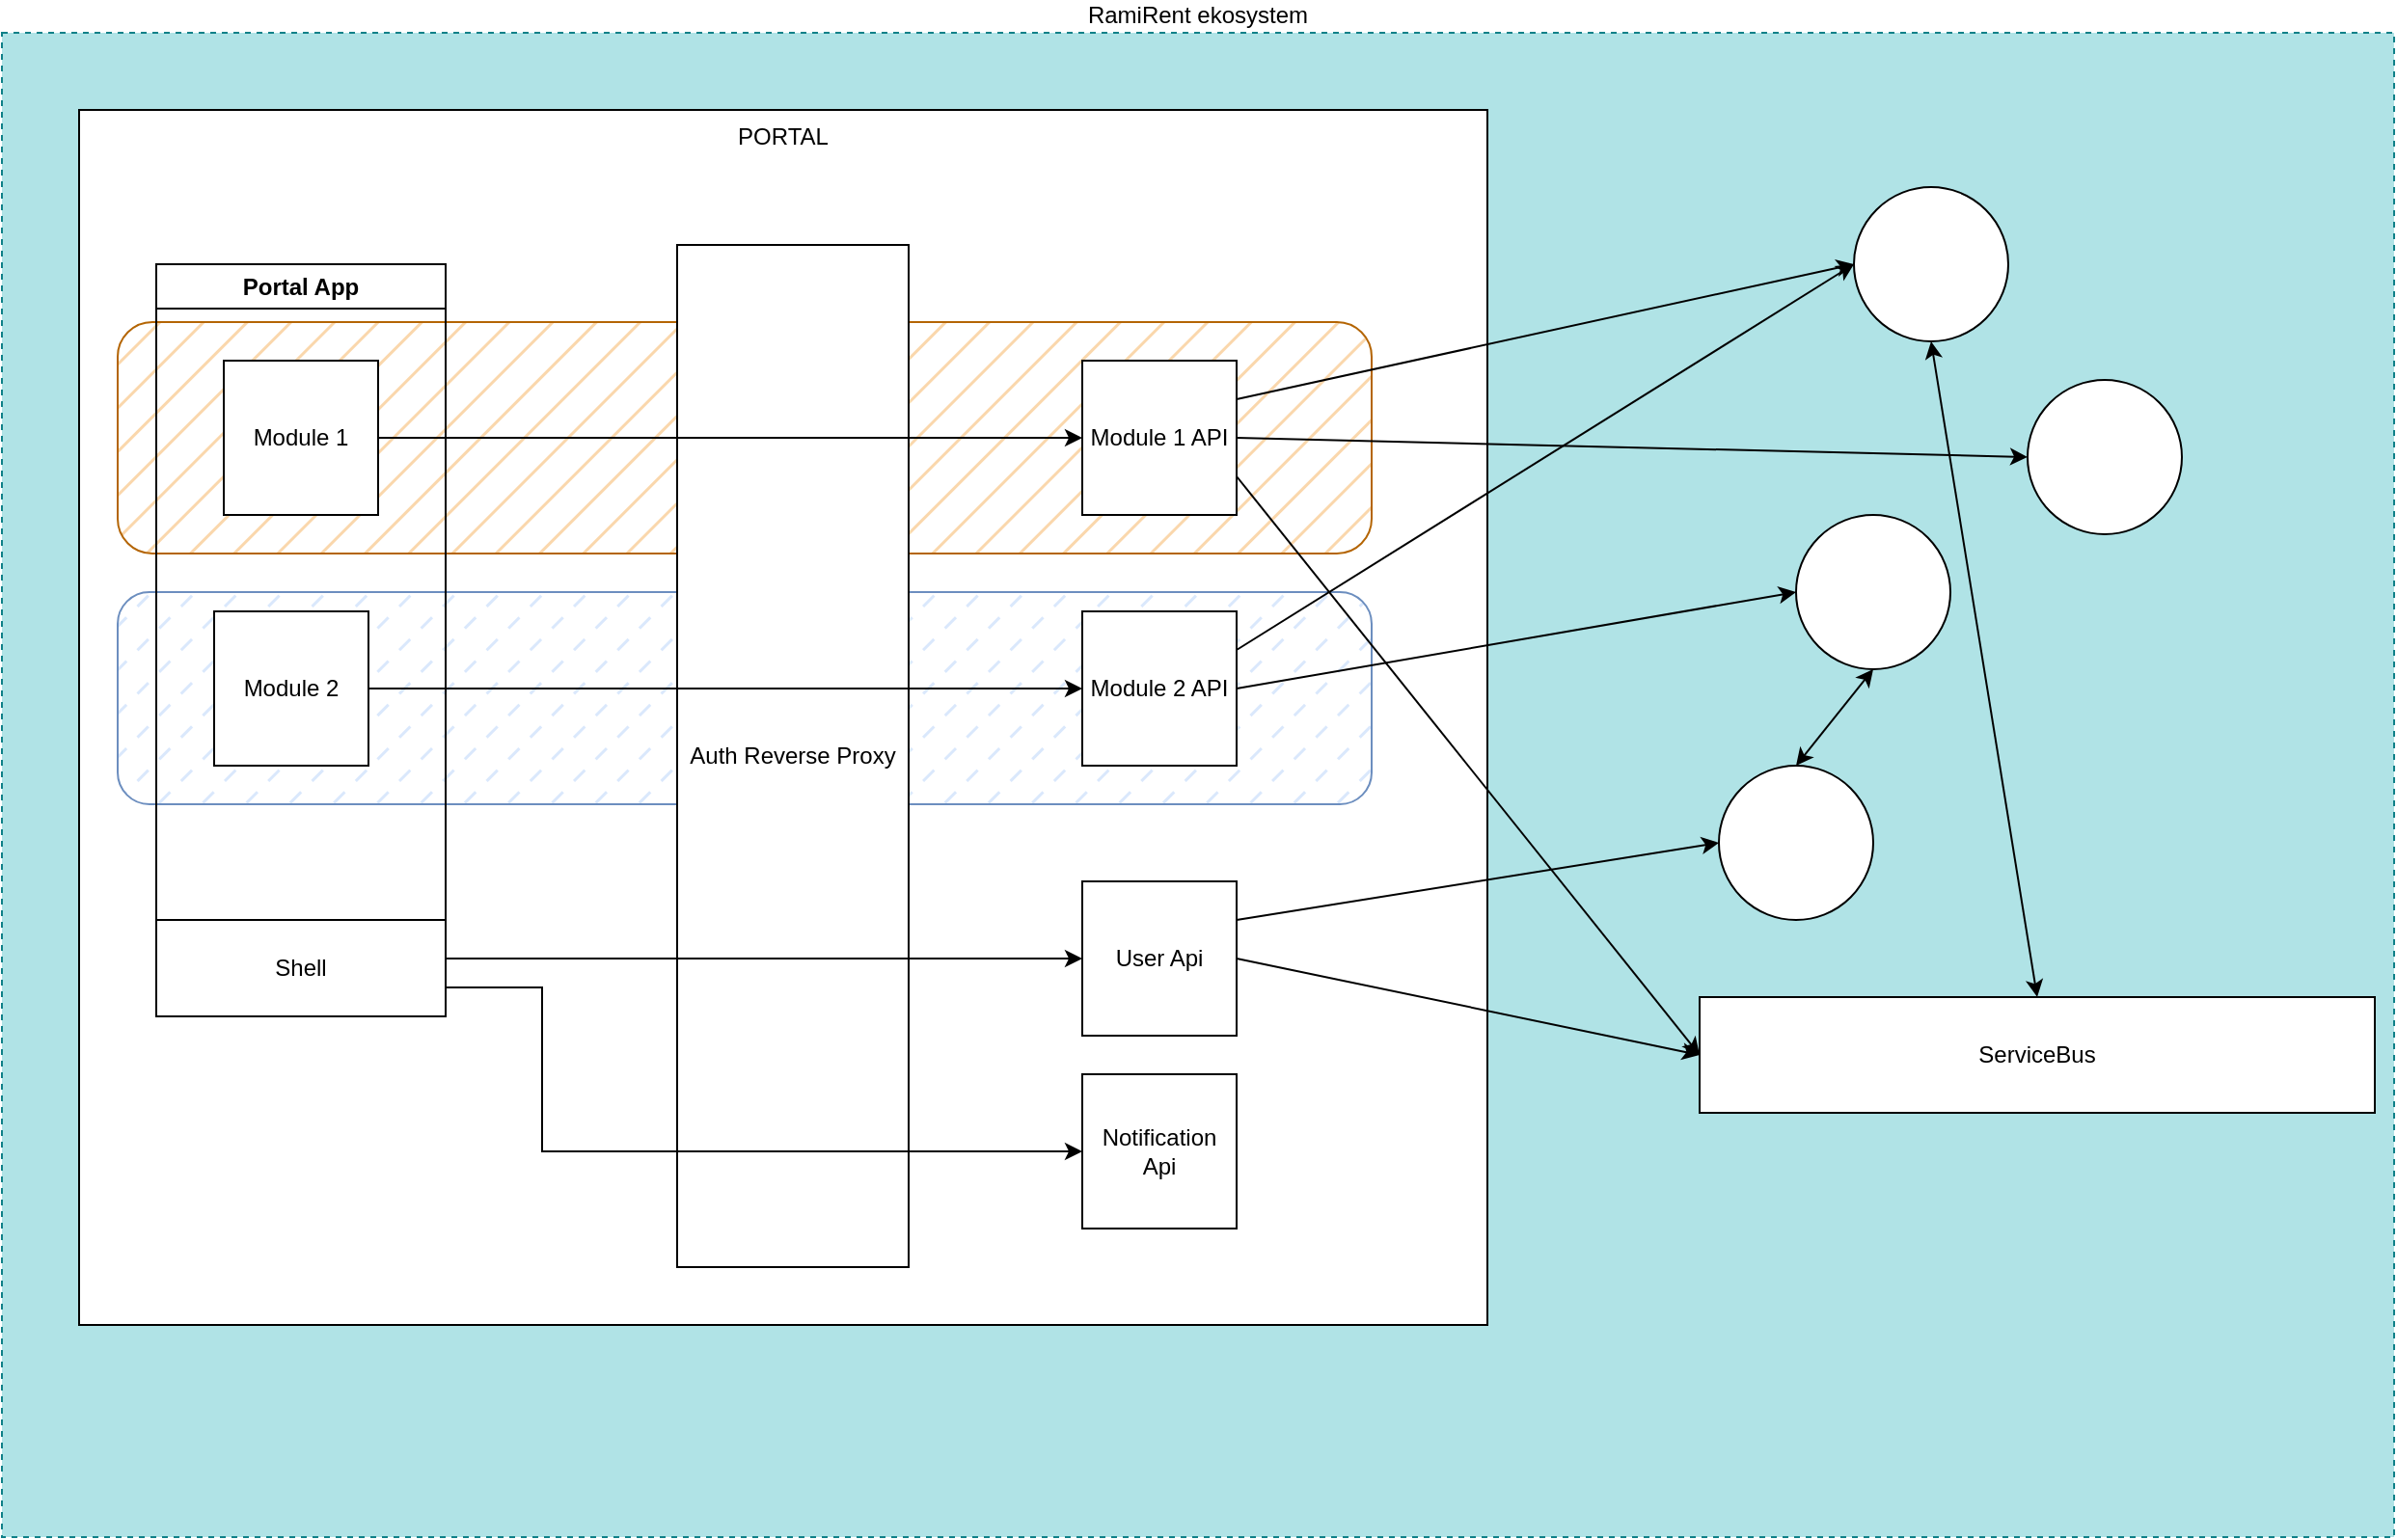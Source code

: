 <mxfile version="20.6.2" type="device"><diagram id="dNN5-fOO05yaUOpL8dmb" name="Sida-1"><mxGraphModel dx="2062" dy="1122" grid="1" gridSize="10" guides="1" tooltips="1" connect="1" arrows="1" fold="1" page="1" pageScale="1" pageWidth="827" pageHeight="1169" math="0" shadow="0"><root><mxCell id="0"/><mxCell id="1" parent="0"/><mxCell id="09w_2Ir6Cbg_F8RE25Rr-31" value="RamiRent ekosystem" style="rounded=0;whiteSpace=wrap;html=1;fillStyle=auto;dashed=1;labelPosition=center;verticalLabelPosition=top;align=center;verticalAlign=bottom;fillColor=#b0e3e6;strokeColor=#0e8088;" vertex="1" parent="1"><mxGeometry x="20" y="40" width="1240" height="780" as="geometry"/></mxCell><mxCell id="09w_2Ir6Cbg_F8RE25Rr-30" value="PORTAL" style="rounded=0;whiteSpace=wrap;html=1;fillStyle=auto;verticalAlign=top;" vertex="1" parent="1"><mxGeometry x="60" y="80" width="730" height="630" as="geometry"/></mxCell><mxCell id="09w_2Ir6Cbg_F8RE25Rr-15" value="" style="rounded=1;whiteSpace=wrap;html=1;fillColor=#fad7ac;fillStyle=hatch;strokeColor=#b46504;gradientColor=none;" vertex="1" parent="1"><mxGeometry x="80" y="190" width="650" height="120" as="geometry"/></mxCell><mxCell id="09w_2Ir6Cbg_F8RE25Rr-14" value="" style="rounded=1;whiteSpace=wrap;html=1;fillColor=#dae8fc;strokeColor=#6c8ebf;fillStyle=dashed;" vertex="1" parent="1"><mxGeometry x="80" y="330" width="650" height="110" as="geometry"/></mxCell><mxCell id="09w_2Ir6Cbg_F8RE25Rr-1" value="Portal App" style="swimlane;whiteSpace=wrap;html=1;" vertex="1" parent="1"><mxGeometry x="100" y="160" width="150" height="390" as="geometry"/></mxCell><mxCell id="09w_2Ir6Cbg_F8RE25Rr-3" value="Module 2" style="whiteSpace=wrap;html=1;aspect=fixed;" vertex="1" parent="09w_2Ir6Cbg_F8RE25Rr-1"><mxGeometry x="30" y="180" width="80" height="80" as="geometry"/></mxCell><mxCell id="09w_2Ir6Cbg_F8RE25Rr-16" value="Module 1" style="whiteSpace=wrap;html=1;aspect=fixed;" vertex="1" parent="09w_2Ir6Cbg_F8RE25Rr-1"><mxGeometry x="35" y="50" width="80" height="80" as="geometry"/></mxCell><mxCell id="09w_2Ir6Cbg_F8RE25Rr-22" value="Shell" style="rounded=0;whiteSpace=wrap;html=1;fillStyle=hatch;gradientColor=none;" vertex="1" parent="09w_2Ir6Cbg_F8RE25Rr-1"><mxGeometry y="340" width="150" height="50" as="geometry"/></mxCell><mxCell id="09w_2Ir6Cbg_F8RE25Rr-5" value="Module 1 API" style="whiteSpace=wrap;html=1;aspect=fixed;" vertex="1" parent="1"><mxGeometry x="580" y="210" width="80" height="80" as="geometry"/></mxCell><mxCell id="09w_2Ir6Cbg_F8RE25Rr-6" value="Module 2 API" style="whiteSpace=wrap;html=1;aspect=fixed;" vertex="1" parent="1"><mxGeometry x="580" y="340" width="80" height="80" as="geometry"/></mxCell><mxCell id="09w_2Ir6Cbg_F8RE25Rr-12" value="" style="endArrow=none;dashed=1;html=1;rounded=0;exitX=0;exitY=0.75;exitDx=0;exitDy=0;entryX=1;entryY=0.75;entryDx=0;entryDy=0;" edge="1" parent="1" source="09w_2Ir6Cbg_F8RE25Rr-4" target="09w_2Ir6Cbg_F8RE25Rr-4"><mxGeometry width="50" height="50" relative="1" as="geometry"><mxPoint x="390" y="340" as="sourcePoint"/><mxPoint x="510" y="340" as="targetPoint"/></mxGeometry></mxCell><mxCell id="09w_2Ir6Cbg_F8RE25Rr-4" value="Auth Reverse Proxy" style="rounded=0;whiteSpace=wrap;html=1;" vertex="1" parent="1"><mxGeometry x="370" y="150" width="120" height="530" as="geometry"/></mxCell><mxCell id="09w_2Ir6Cbg_F8RE25Rr-20" value="User Api" style="whiteSpace=wrap;html=1;aspect=fixed;" vertex="1" parent="1"><mxGeometry x="580" y="480" width="80" height="80" as="geometry"/></mxCell><mxCell id="09w_2Ir6Cbg_F8RE25Rr-21" value="Notification Api" style="whiteSpace=wrap;html=1;aspect=fixed;" vertex="1" parent="1"><mxGeometry x="580" y="580" width="80" height="80" as="geometry"/></mxCell><mxCell id="09w_2Ir6Cbg_F8RE25Rr-23" value="" style="endArrow=classic;html=1;rounded=0;entryX=0;entryY=0.5;entryDx=0;entryDy=0;" edge="1" parent="1" target="09w_2Ir6Cbg_F8RE25Rr-21"><mxGeometry width="50" height="50" relative="1" as="geometry"><mxPoint x="250" y="535" as="sourcePoint"/><mxPoint x="330" y="500" as="targetPoint"/><Array as="points"><mxPoint x="300" y="535"/><mxPoint x="300" y="620"/></Array></mxGeometry></mxCell><mxCell id="09w_2Ir6Cbg_F8RE25Rr-24" value="" style="endArrow=classic;html=1;rounded=0;exitX=1;exitY=0.5;exitDx=0;exitDy=0;" edge="1" parent="1" source="09w_2Ir6Cbg_F8RE25Rr-16" target="09w_2Ir6Cbg_F8RE25Rr-5"><mxGeometry width="50" height="50" relative="1" as="geometry"><mxPoint x="320" y="270" as="sourcePoint"/><mxPoint x="370" y="220" as="targetPoint"/></mxGeometry></mxCell><mxCell id="09w_2Ir6Cbg_F8RE25Rr-25" value="" style="endArrow=classic;html=1;rounded=0;exitX=1;exitY=0.5;exitDx=0;exitDy=0;entryX=0;entryY=0.5;entryDx=0;entryDy=0;" edge="1" parent="1" source="09w_2Ir6Cbg_F8RE25Rr-3" target="09w_2Ir6Cbg_F8RE25Rr-6"><mxGeometry width="50" height="50" relative="1" as="geometry"><mxPoint x="300" y="410" as="sourcePoint"/><mxPoint x="350" y="360" as="targetPoint"/></mxGeometry></mxCell><mxCell id="09w_2Ir6Cbg_F8RE25Rr-26" value="" style="endArrow=classic;html=1;rounded=0;exitX=1;exitY=0.5;exitDx=0;exitDy=0;entryX=0;entryY=0.5;entryDx=0;entryDy=0;" edge="1" parent="1" target="09w_2Ir6Cbg_F8RE25Rr-20"><mxGeometry width="50" height="50" relative="1" as="geometry"><mxPoint x="250" y="520" as="sourcePoint"/><mxPoint x="620" y="520" as="targetPoint"/></mxGeometry></mxCell><mxCell id="09w_2Ir6Cbg_F8RE25Rr-27" value="" style="ellipse;whiteSpace=wrap;html=1;aspect=fixed;fillStyle=auto;" vertex="1" parent="1"><mxGeometry x="980" y="120" width="80" height="80" as="geometry"/></mxCell><mxCell id="09w_2Ir6Cbg_F8RE25Rr-28" value="" style="ellipse;whiteSpace=wrap;html=1;aspect=fixed;fillStyle=auto;" vertex="1" parent="1"><mxGeometry x="1070" y="220" width="80" height="80" as="geometry"/></mxCell><mxCell id="09w_2Ir6Cbg_F8RE25Rr-32" value="ServiceBus" style="rounded=0;whiteSpace=wrap;html=1;fillStyle=auto;gradientColor=none;" vertex="1" parent="1"><mxGeometry x="900" y="540" width="350" height="60" as="geometry"/></mxCell><mxCell id="09w_2Ir6Cbg_F8RE25Rr-33" value="" style="endArrow=classic;html=1;rounded=0;exitX=1;exitY=0.75;exitDx=0;exitDy=0;entryX=0;entryY=0.5;entryDx=0;entryDy=0;" edge="1" parent="1" source="09w_2Ir6Cbg_F8RE25Rr-5" target="09w_2Ir6Cbg_F8RE25Rr-32"><mxGeometry width="50" height="50" relative="1" as="geometry"><mxPoint x="850" y="250" as="sourcePoint"/><mxPoint x="900" y="200" as="targetPoint"/></mxGeometry></mxCell><mxCell id="09w_2Ir6Cbg_F8RE25Rr-34" value="" style="endArrow=classic;html=1;rounded=0;entryX=0;entryY=0.5;entryDx=0;entryDy=0;exitX=1;exitY=0.5;exitDx=0;exitDy=0;" edge="1" parent="1" source="09w_2Ir6Cbg_F8RE25Rr-5" target="09w_2Ir6Cbg_F8RE25Rr-28"><mxGeometry width="50" height="50" relative="1" as="geometry"><mxPoint x="670" y="260" as="sourcePoint"/><mxPoint x="990" y="170" as="targetPoint"/></mxGeometry></mxCell><mxCell id="09w_2Ir6Cbg_F8RE25Rr-35" value="" style="endArrow=classic;html=1;rounded=0;exitX=1;exitY=0.25;exitDx=0;exitDy=0;entryX=0;entryY=0.5;entryDx=0;entryDy=0;" edge="1" parent="1" source="09w_2Ir6Cbg_F8RE25Rr-5" target="09w_2Ir6Cbg_F8RE25Rr-27"><mxGeometry width="50" height="50" relative="1" as="geometry"><mxPoint x="670" y="260" as="sourcePoint"/><mxPoint x="870" y="580" as="targetPoint"/></mxGeometry></mxCell><mxCell id="09w_2Ir6Cbg_F8RE25Rr-36" value="" style="endArrow=classic;html=1;rounded=0;exitX=1;exitY=0.25;exitDx=0;exitDy=0;entryX=0;entryY=0.5;entryDx=0;entryDy=0;" edge="1" parent="1" source="09w_2Ir6Cbg_F8RE25Rr-6" target="09w_2Ir6Cbg_F8RE25Rr-27"><mxGeometry width="50" height="50" relative="1" as="geometry"><mxPoint x="660" y="380" as="sourcePoint"/><mxPoint x="980" y="310" as="targetPoint"/></mxGeometry></mxCell><mxCell id="09w_2Ir6Cbg_F8RE25Rr-37" value="" style="endArrow=classic;html=1;rounded=0;exitX=1;exitY=0.5;exitDx=0;exitDy=0;entryX=0;entryY=0.5;entryDx=0;entryDy=0;" edge="1" parent="1" source="09w_2Ir6Cbg_F8RE25Rr-6" target="09w_2Ir6Cbg_F8RE25Rr-29"><mxGeometry width="50" height="50" relative="1" as="geometry"><mxPoint x="670" y="370" as="sourcePoint"/><mxPoint x="990" y="170" as="targetPoint"/></mxGeometry></mxCell><mxCell id="09w_2Ir6Cbg_F8RE25Rr-40" value="" style="endArrow=classic;html=1;rounded=0;exitX=1;exitY=0.5;exitDx=0;exitDy=0;entryX=0;entryY=0.5;entryDx=0;entryDy=0;" edge="1" parent="1" source="09w_2Ir6Cbg_F8RE25Rr-20" target="09w_2Ir6Cbg_F8RE25Rr-32"><mxGeometry width="50" height="50" relative="1" as="geometry"><mxPoint x="870" y="500" as="sourcePoint"/><mxPoint x="920" y="450" as="targetPoint"/></mxGeometry></mxCell><mxCell id="09w_2Ir6Cbg_F8RE25Rr-41" value="" style="ellipse;whiteSpace=wrap;html=1;aspect=fixed;fillStyle=auto;" vertex="1" parent="1"><mxGeometry x="910" y="420" width="80" height="80" as="geometry"/></mxCell><mxCell id="09w_2Ir6Cbg_F8RE25Rr-42" value="" style="endArrow=classic;html=1;rounded=0;exitX=1;exitY=0.25;exitDx=0;exitDy=0;entryX=0;entryY=0.5;entryDx=0;entryDy=0;" edge="1" parent="1" source="09w_2Ir6Cbg_F8RE25Rr-20" target="09w_2Ir6Cbg_F8RE25Rr-41"><mxGeometry width="50" height="50" relative="1" as="geometry"><mxPoint x="670" y="530" as="sourcePoint"/><mxPoint x="870" y="580" as="targetPoint"/></mxGeometry></mxCell><mxCell id="09w_2Ir6Cbg_F8RE25Rr-43" value="" style="endArrow=classic;startArrow=classic;html=1;rounded=0;exitX=0.5;exitY=0;exitDx=0;exitDy=0;entryX=0.5;entryY=1;entryDx=0;entryDy=0;" edge="1" parent="1" source="09w_2Ir6Cbg_F8RE25Rr-41" target="09w_2Ir6Cbg_F8RE25Rr-29"><mxGeometry width="50" height="50" relative="1" as="geometry"><mxPoint x="1060" y="410" as="sourcePoint"/><mxPoint x="1110" y="360" as="targetPoint"/></mxGeometry></mxCell><mxCell id="09w_2Ir6Cbg_F8RE25Rr-44" value="" style="endArrow=classic;startArrow=classic;html=1;rounded=0;exitX=0.5;exitY=0;exitDx=0;exitDy=0;entryX=0.5;entryY=1;entryDx=0;entryDy=0;" edge="1" parent="1" source="09w_2Ir6Cbg_F8RE25Rr-32" target="09w_2Ir6Cbg_F8RE25Rr-27"><mxGeometry width="50" height="50" relative="1" as="geometry"><mxPoint x="960" y="430" as="sourcePoint"/><mxPoint x="1000" y="380" as="targetPoint"/></mxGeometry></mxCell><mxCell id="09w_2Ir6Cbg_F8RE25Rr-29" value="" style="ellipse;whiteSpace=wrap;html=1;aspect=fixed;fillStyle=auto;" vertex="1" parent="1"><mxGeometry x="950" y="290" width="80" height="80" as="geometry"/></mxCell></root></mxGraphModel></diagram></mxfile>